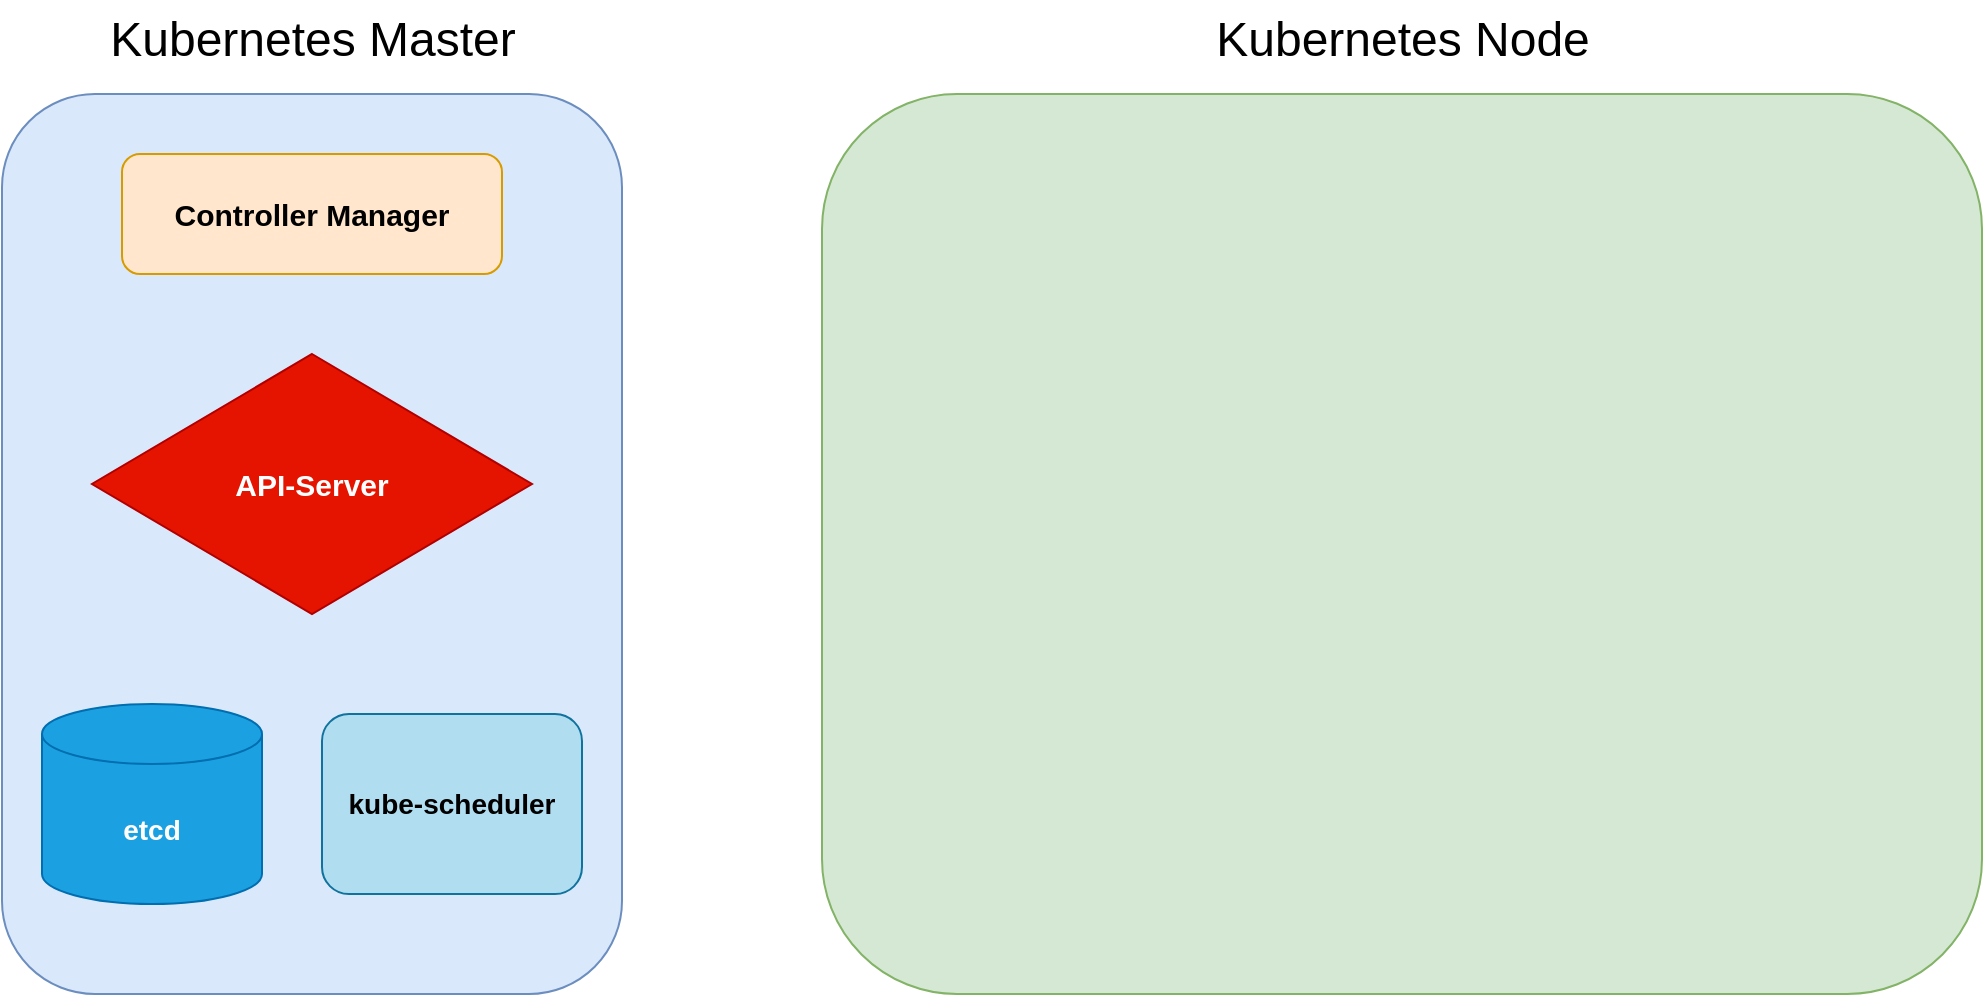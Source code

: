<mxfile version="24.6.4" type="github">
  <diagram name="Sayfa -1" id="U_4Pkl_7rX-sTnU0dOA7">
    <mxGraphModel dx="1434" dy="719" grid="1" gridSize="10" guides="1" tooltips="1" connect="1" arrows="1" fold="1" page="1" pageScale="1" pageWidth="827" pageHeight="1169" math="0" shadow="0">
      <root>
        <mxCell id="0" />
        <mxCell id="1" parent="0" />
        <mxCell id="vOI9cqr_EnJIPSs-Lxci-1" value="" style="rounded=1;whiteSpace=wrap;html=1;fillColor=#dae8fc;strokeColor=#6c8ebf;" vertex="1" parent="1">
          <mxGeometry x="80" y="110" width="310" height="450" as="geometry" />
        </mxCell>
        <mxCell id="vOI9cqr_EnJIPSs-Lxci-2" value="" style="rounded=1;whiteSpace=wrap;html=1;fillColor=#d5e8d4;strokeColor=#82b366;" vertex="1" parent="1">
          <mxGeometry x="490" y="110" width="580" height="450" as="geometry" />
        </mxCell>
        <mxCell id="vOI9cqr_EnJIPSs-Lxci-3" value="&lt;font style=&quot;font-size: 24px;&quot;&gt;Kubernetes Master&lt;/font&gt;" style="text;html=1;align=center;verticalAlign=middle;resizable=0;points=[];autosize=1;strokeColor=none;fillColor=none;strokeWidth=6;" vertex="1" parent="1">
          <mxGeometry x="120" y="63" width="230" height="40" as="geometry" />
        </mxCell>
        <mxCell id="vOI9cqr_EnJIPSs-Lxci-4" value="&lt;font style=&quot;font-size: 24px;&quot;&gt;Kubernetes Node&lt;/font&gt;" style="text;html=1;align=center;verticalAlign=middle;resizable=0;points=[];autosize=1;strokeColor=none;fillColor=none;strokeWidth=6;" vertex="1" parent="1">
          <mxGeometry x="675" y="63" width="210" height="40" as="geometry" />
        </mxCell>
        <mxCell id="vOI9cqr_EnJIPSs-Lxci-5" value="&lt;font style=&quot;font-size: 14px;&quot;&gt;&lt;b&gt;etcd&lt;/b&gt;&lt;/font&gt;" style="shape=cylinder3;whiteSpace=wrap;html=1;boundedLbl=1;backgroundOutline=1;size=15;fillColor=#1ba1e2;fontColor=#ffffff;strokeColor=#006EAF;" vertex="1" parent="1">
          <mxGeometry x="100" y="415" width="110" height="100" as="geometry" />
        </mxCell>
        <mxCell id="vOI9cqr_EnJIPSs-Lxci-6" value="&lt;font style=&quot;font-size: 14px;&quot;&gt;&lt;b&gt;kube-scheduler&lt;/b&gt;&lt;/font&gt;" style="rounded=1;whiteSpace=wrap;html=1;fillColor=#b1ddf0;strokeColor=#10739e;" vertex="1" parent="1">
          <mxGeometry x="240" y="420" width="130" height="90" as="geometry" />
        </mxCell>
        <mxCell id="vOI9cqr_EnJIPSs-Lxci-7" value="&lt;font style=&quot;font-size: 15px;&quot;&gt;&lt;b&gt;API-Server&lt;/b&gt;&lt;/font&gt;" style="rhombus;whiteSpace=wrap;html=1;fillColor=#e51400;fontColor=#ffffff;strokeColor=#B20000;" vertex="1" parent="1">
          <mxGeometry x="125" y="240" width="220" height="130" as="geometry" />
        </mxCell>
        <mxCell id="vOI9cqr_EnJIPSs-Lxci-8" value="&lt;font style=&quot;font-size: 15px;&quot;&gt;&lt;b&gt;Controller Manager&lt;/b&gt;&lt;/font&gt;" style="rounded=1;whiteSpace=wrap;html=1;fillColor=#ffe6cc;strokeColor=#d79b00;" vertex="1" parent="1">
          <mxGeometry x="140" y="140" width="190" height="60" as="geometry" />
        </mxCell>
      </root>
    </mxGraphModel>
  </diagram>
</mxfile>
